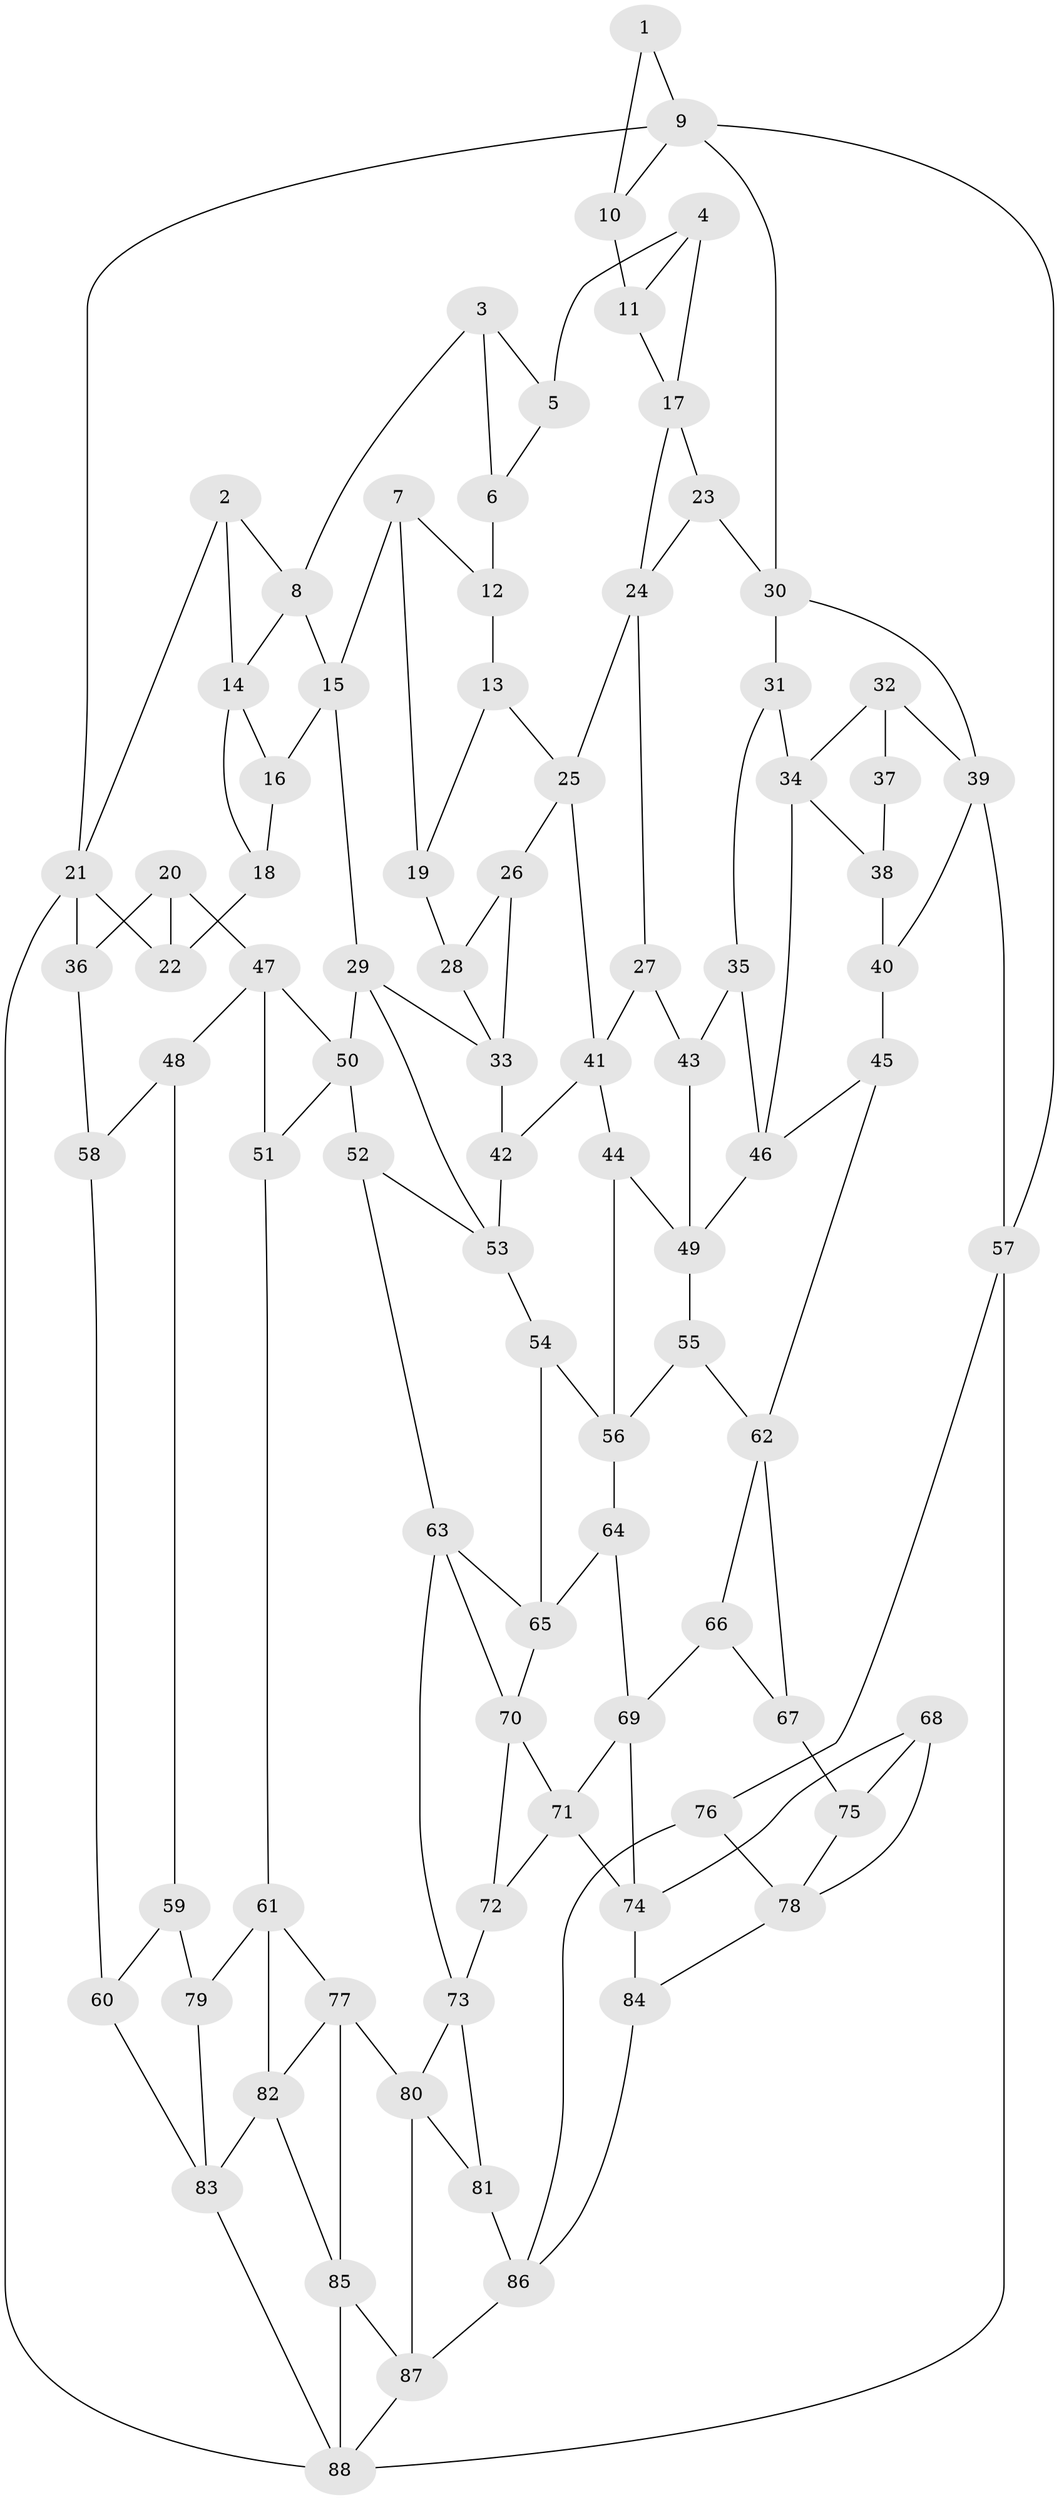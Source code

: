 // original degree distribution, {3: 0.0136986301369863, 6: 0.1917808219178082, 4: 0.2054794520547945, 5: 0.589041095890411}
// Generated by graph-tools (version 1.1) at 2025/38/03/04/25 23:38:28]
// undirected, 88 vertices, 152 edges
graph export_dot {
  node [color=gray90,style=filled];
  1;
  2;
  3;
  4;
  5;
  6;
  7;
  8;
  9;
  10;
  11;
  12;
  13;
  14;
  15;
  16;
  17;
  18;
  19;
  20;
  21;
  22;
  23;
  24;
  25;
  26;
  27;
  28;
  29;
  30;
  31;
  32;
  33;
  34;
  35;
  36;
  37;
  38;
  39;
  40;
  41;
  42;
  43;
  44;
  45;
  46;
  47;
  48;
  49;
  50;
  51;
  52;
  53;
  54;
  55;
  56;
  57;
  58;
  59;
  60;
  61;
  62;
  63;
  64;
  65;
  66;
  67;
  68;
  69;
  70;
  71;
  72;
  73;
  74;
  75;
  76;
  77;
  78;
  79;
  80;
  81;
  82;
  83;
  84;
  85;
  86;
  87;
  88;
  1 -- 9 [weight=1.0];
  1 -- 10 [weight=1.0];
  2 -- 8 [weight=1.0];
  2 -- 14 [weight=1.0];
  2 -- 21 [weight=1.0];
  3 -- 5 [weight=1.0];
  3 -- 6 [weight=1.0];
  3 -- 8 [weight=1.0];
  4 -- 5 [weight=1.0];
  4 -- 11 [weight=1.0];
  4 -- 17 [weight=1.0];
  5 -- 6 [weight=1.0];
  6 -- 12 [weight=2.0];
  7 -- 12 [weight=1.0];
  7 -- 15 [weight=1.0];
  7 -- 19 [weight=1.0];
  8 -- 14 [weight=1.0];
  8 -- 15 [weight=1.0];
  9 -- 10 [weight=1.0];
  9 -- 21 [weight=1.0];
  9 -- 30 [weight=1.0];
  9 -- 57 [weight=1.0];
  10 -- 11 [weight=2.0];
  11 -- 17 [weight=1.0];
  12 -- 13 [weight=1.0];
  13 -- 19 [weight=1.0];
  13 -- 25 [weight=1.0];
  14 -- 16 [weight=1.0];
  14 -- 18 [weight=1.0];
  15 -- 16 [weight=1.0];
  15 -- 29 [weight=1.0];
  16 -- 18 [weight=1.0];
  17 -- 23 [weight=1.0];
  17 -- 24 [weight=1.0];
  18 -- 22 [weight=2.0];
  19 -- 28 [weight=2.0];
  20 -- 22 [weight=1.0];
  20 -- 36 [weight=1.0];
  20 -- 47 [weight=1.0];
  21 -- 22 [weight=1.0];
  21 -- 36 [weight=1.0];
  21 -- 88 [weight=1.0];
  23 -- 24 [weight=1.0];
  23 -- 30 [weight=1.0];
  24 -- 25 [weight=1.0];
  24 -- 27 [weight=1.0];
  25 -- 26 [weight=1.0];
  25 -- 41 [weight=1.0];
  26 -- 28 [weight=1.0];
  26 -- 33 [weight=1.0];
  27 -- 41 [weight=1.0];
  27 -- 43 [weight=1.0];
  28 -- 33 [weight=1.0];
  29 -- 33 [weight=1.0];
  29 -- 50 [weight=1.0];
  29 -- 53 [weight=1.0];
  30 -- 31 [weight=1.0];
  30 -- 39 [weight=1.0];
  31 -- 34 [weight=1.0];
  31 -- 35 [weight=1.0];
  32 -- 34 [weight=1.0];
  32 -- 37 [weight=2.0];
  32 -- 39 [weight=1.0];
  33 -- 42 [weight=1.0];
  34 -- 38 [weight=1.0];
  34 -- 46 [weight=1.0];
  35 -- 43 [weight=2.0];
  35 -- 46 [weight=1.0];
  36 -- 58 [weight=2.0];
  37 -- 38 [weight=2.0];
  38 -- 40 [weight=1.0];
  39 -- 40 [weight=1.0];
  39 -- 57 [weight=1.0];
  40 -- 45 [weight=1.0];
  41 -- 42 [weight=1.0];
  41 -- 44 [weight=1.0];
  42 -- 53 [weight=1.0];
  43 -- 49 [weight=1.0];
  44 -- 49 [weight=1.0];
  44 -- 56 [weight=1.0];
  45 -- 46 [weight=1.0];
  45 -- 62 [weight=1.0];
  46 -- 49 [weight=1.0];
  47 -- 48 [weight=1.0];
  47 -- 50 [weight=1.0];
  47 -- 51 [weight=1.0];
  48 -- 58 [weight=1.0];
  48 -- 59 [weight=1.0];
  49 -- 55 [weight=1.0];
  50 -- 51 [weight=1.0];
  50 -- 52 [weight=1.0];
  51 -- 61 [weight=1.0];
  52 -- 53 [weight=1.0];
  52 -- 63 [weight=1.0];
  53 -- 54 [weight=1.0];
  54 -- 56 [weight=1.0];
  54 -- 65 [weight=1.0];
  55 -- 56 [weight=1.0];
  55 -- 62 [weight=1.0];
  56 -- 64 [weight=1.0];
  57 -- 76 [weight=1.0];
  57 -- 88 [weight=1.0];
  58 -- 60 [weight=1.0];
  59 -- 60 [weight=1.0];
  59 -- 79 [weight=2.0];
  60 -- 83 [weight=1.0];
  61 -- 77 [weight=1.0];
  61 -- 79 [weight=1.0];
  61 -- 82 [weight=1.0];
  62 -- 66 [weight=1.0];
  62 -- 67 [weight=1.0];
  63 -- 65 [weight=1.0];
  63 -- 70 [weight=1.0];
  63 -- 73 [weight=1.0];
  64 -- 65 [weight=1.0];
  64 -- 69 [weight=1.0];
  65 -- 70 [weight=1.0];
  66 -- 67 [weight=1.0];
  66 -- 69 [weight=1.0];
  67 -- 75 [weight=2.0];
  68 -- 74 [weight=1.0];
  68 -- 75 [weight=1.0];
  68 -- 78 [weight=1.0];
  69 -- 71 [weight=1.0];
  69 -- 74 [weight=1.0];
  70 -- 71 [weight=1.0];
  70 -- 72 [weight=1.0];
  71 -- 72 [weight=1.0];
  71 -- 74 [weight=1.0];
  72 -- 73 [weight=1.0];
  73 -- 80 [weight=1.0];
  73 -- 81 [weight=1.0];
  74 -- 84 [weight=1.0];
  75 -- 78 [weight=1.0];
  76 -- 78 [weight=1.0];
  76 -- 86 [weight=1.0];
  77 -- 80 [weight=1.0];
  77 -- 82 [weight=1.0];
  77 -- 85 [weight=1.0];
  78 -- 84 [weight=1.0];
  79 -- 83 [weight=1.0];
  80 -- 81 [weight=1.0];
  80 -- 87 [weight=1.0];
  81 -- 86 [weight=1.0];
  82 -- 83 [weight=1.0];
  82 -- 85 [weight=1.0];
  83 -- 88 [weight=1.0];
  84 -- 86 [weight=1.0];
  85 -- 87 [weight=1.0];
  85 -- 88 [weight=1.0];
  86 -- 87 [weight=1.0];
  87 -- 88 [weight=1.0];
}
